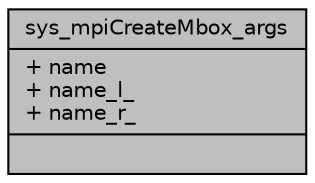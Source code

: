 digraph "sys_mpiCreateMbox_args"
{
 // LATEX_PDF_SIZE
  edge [fontname="Helvetica",fontsize="10",labelfontname="Helvetica",labelfontsize="10"];
  node [fontname="Helvetica",fontsize="10",shape=record];
  Node1 [label="{sys_mpiCreateMbox_args\n|+ name\l+ name_l_\l+ name_r_\l|}",height=0.2,width=0.4,color="black", fillcolor="grey75", style="filled", fontcolor="black",tooltip=" "];
}
